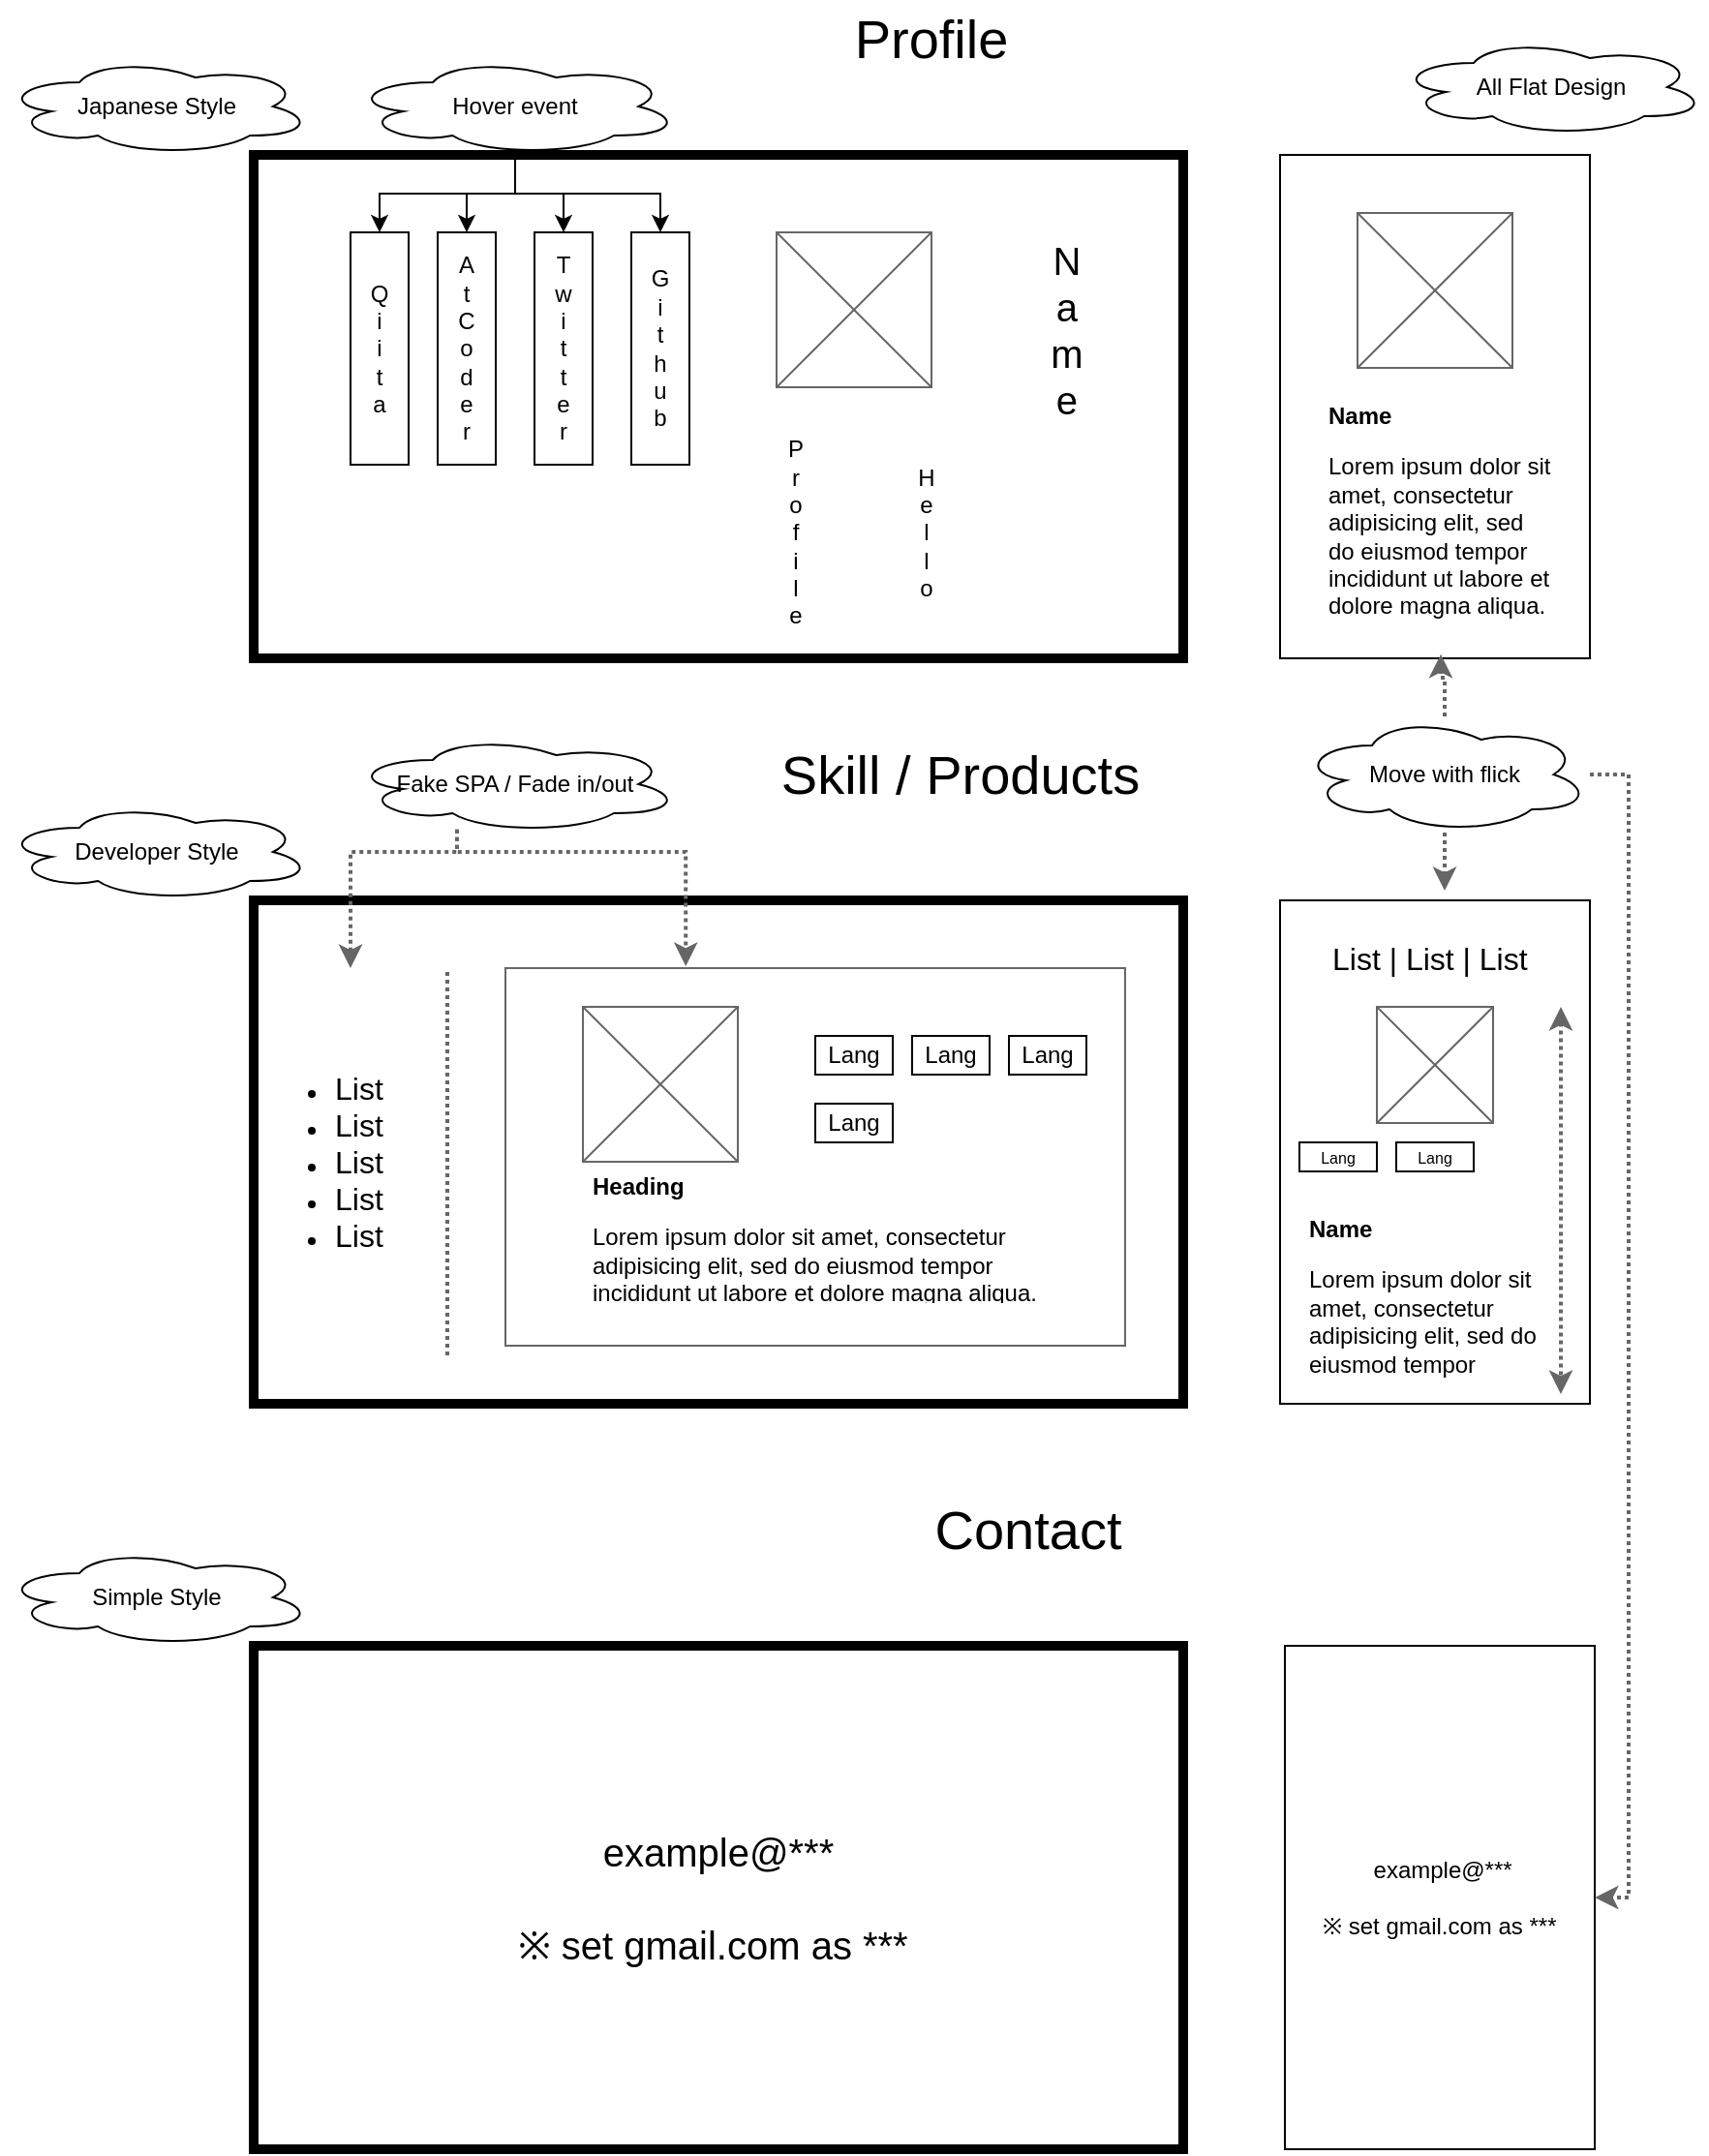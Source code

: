 <mxfile version="12.8.0" type="github">
  <diagram id="wi5P3lbnyXnD6WubuVir" name="Page-1">
    <mxGraphModel dx="1705" dy="613" grid="1" gridSize="10" guides="1" tooltips="1" connect="1" arrows="1" fold="1" page="1" pageScale="1" pageWidth="827" pageHeight="1169" math="0" shadow="0">
      <root>
        <mxCell id="0" />
        <mxCell id="1" parent="0" />
        <mxCell id="LEy-P6qLyVhZtP79ntJR-2" value="" style="verticalLabelPosition=bottom;verticalAlign=top;html=1;shape=mxgraph.basic.rect;fillColor2=none;strokeWidth=5;size=20;indent=5;fillColor=none;" parent="1" vertex="1">
          <mxGeometry x="80" y="100" width="480" height="260" as="geometry" />
        </mxCell>
        <mxCell id="LEy-P6qLyVhZtP79ntJR-3" value="Profile" style="text;html=1;strokeColor=none;fillColor=none;align=center;verticalAlign=middle;whiteSpace=wrap;rounded=0;fontSize=28;" parent="1" vertex="1">
          <mxGeometry x="380" y="20" width="100" height="40" as="geometry" />
        </mxCell>
        <mxCell id="LEy-P6qLyVhZtP79ntJR-6" value="" style="verticalLabelPosition=bottom;verticalAlign=top;html=1;shape=mxgraph.basic.rect;fillColor2=none;strokeWidth=1;size=20;indent=5;fillColor=none;" parent="1" vertex="1">
          <mxGeometry x="610" y="100" width="160" height="260" as="geometry" />
        </mxCell>
        <mxCell id="LEy-P6qLyVhZtP79ntJR-11" value="" style="group" parent="1" vertex="1" connectable="0">
          <mxGeometry x="650" y="130" width="80" height="80" as="geometry" />
        </mxCell>
        <mxCell id="LEy-P6qLyVhZtP79ntJR-10" value="" style="group;strokeColor=#666666;" parent="LEy-P6qLyVhZtP79ntJR-11" vertex="1" connectable="0">
          <mxGeometry width="80" height="80" as="geometry" />
        </mxCell>
        <mxCell id="LEy-P6qLyVhZtP79ntJR-7" value="" style="whiteSpace=wrap;html=1;aspect=fixed;fillColor=none;fontSize=28;strokeColor=#666666;" parent="LEy-P6qLyVhZtP79ntJR-10" vertex="1">
          <mxGeometry width="80" height="80" as="geometry" />
        </mxCell>
        <mxCell id="LEy-P6qLyVhZtP79ntJR-8" value="" style="endArrow=none;html=1;fontSize=28;entryX=1;entryY=0;entryDx=0;entryDy=0;exitX=0;exitY=1;exitDx=0;exitDy=0;strokeColor=#666666;" parent="LEy-P6qLyVhZtP79ntJR-10" source="LEy-P6qLyVhZtP79ntJR-7" target="LEy-P6qLyVhZtP79ntJR-7" edge="1">
          <mxGeometry width="50" height="50" relative="1" as="geometry">
            <mxPoint x="290" y="310" as="sourcePoint" />
            <mxPoint x="340" y="260" as="targetPoint" />
          </mxGeometry>
        </mxCell>
        <mxCell id="LEy-P6qLyVhZtP79ntJR-9" value="" style="endArrow=none;html=1;fontSize=28;entryX=0;entryY=0;entryDx=0;entryDy=0;strokeColor=#666666;" parent="LEy-P6qLyVhZtP79ntJR-10" target="LEy-P6qLyVhZtP79ntJR-7" edge="1">
          <mxGeometry width="50" height="50" relative="1" as="geometry">
            <mxPoint x="80" y="80" as="sourcePoint" />
            <mxPoint x="340" y="260" as="targetPoint" />
          </mxGeometry>
        </mxCell>
        <mxCell id="LEy-P6qLyVhZtP79ntJR-13" value="&lt;h1 style=&quot;font-size: 12px&quot;&gt;Name&lt;/h1&gt;&lt;p style=&quot;font-size: 12px&quot;&gt;Lorem ipsum dolor sit amet, consectetur adipisicing elit, sed do eiusmod tempor incididunt ut labore et dolore magna aliqua.&lt;/p&gt;" style="text;html=1;strokeColor=none;fillColor=none;spacing=5;spacingTop=-20;whiteSpace=wrap;overflow=hidden;rounded=0;fontSize=12;" parent="1" vertex="1">
          <mxGeometry x="630" y="230" width="125" height="110" as="geometry" />
        </mxCell>
        <mxCell id="LEy-P6qLyVhZtP79ntJR-15" value="Skill / Products" style="text;html=1;strokeColor=none;fillColor=none;align=center;verticalAlign=middle;whiteSpace=wrap;rounded=0;fontSize=28;" parent="1" vertex="1">
          <mxGeometry x="350" y="400" width="190" height="40" as="geometry" />
        </mxCell>
        <mxCell id="LEy-P6qLyVhZtP79ntJR-16" value="Contact" style="text;html=1;strokeColor=none;fillColor=none;align=center;verticalAlign=middle;whiteSpace=wrap;rounded=0;fontSize=28;" parent="1" vertex="1">
          <mxGeometry x="430" y="790" width="100" height="40" as="geometry" />
        </mxCell>
        <mxCell id="LEy-P6qLyVhZtP79ntJR-17" value="" style="verticalLabelPosition=bottom;verticalAlign=top;html=1;shape=mxgraph.basic.rect;fillColor2=none;strokeWidth=5;size=20;indent=5;fillColor=none;" parent="1" vertex="1">
          <mxGeometry x="80" y="485" width="480" height="260" as="geometry" />
        </mxCell>
        <mxCell id="LEy-P6qLyVhZtP79ntJR-18" value="" style="verticalLabelPosition=bottom;verticalAlign=top;html=1;shape=mxgraph.basic.rect;fillColor2=none;strokeWidth=5;size=20;indent=5;fillColor=none;" parent="1" vertex="1">
          <mxGeometry x="80" y="870" width="480" height="260" as="geometry" />
        </mxCell>
        <mxCell id="LEy-P6qLyVhZtP79ntJR-19" value="" style="verticalLabelPosition=bottom;verticalAlign=top;html=1;shape=mxgraph.basic.rect;fillColor2=none;strokeWidth=1;size=20;indent=5;fillColor=none;" parent="1" vertex="1">
          <mxGeometry x="610" y="485" width="160" height="260" as="geometry" />
        </mxCell>
        <mxCell id="LEy-P6qLyVhZtP79ntJR-20" value="" style="verticalLabelPosition=bottom;verticalAlign=top;html=1;shape=mxgraph.basic.rect;fillColor2=none;strokeWidth=1;size=20;indent=5;fillColor=none;" parent="1" vertex="1">
          <mxGeometry x="612.5" y="870" width="160" height="260" as="geometry" />
        </mxCell>
        <mxCell id="LEy-P6qLyVhZtP79ntJR-21" value="&lt;span style=&quot;font-size: 16px&quot;&gt;List | List | List&lt;/span&gt;" style="text;html=1;strokeColor=none;fillColor=none;align=left;verticalAlign=middle;whiteSpace=wrap;rounded=0;fontSize=12;" parent="1" vertex="1">
          <mxGeometry x="635" y="500" width="110" height="30" as="geometry" />
        </mxCell>
        <mxCell id="LEy-P6qLyVhZtP79ntJR-23" value="&lt;div style=&quot;text-align: center&quot;&gt;example@***&lt;/div&gt;&lt;font style=&quot;font-size: 12px&quot;&gt;&lt;br&gt;※ set gmail.com as ***&amp;nbsp;&lt;/font&gt;" style="text;html=1;strokeColor=none;fillColor=none;align=left;verticalAlign=middle;whiteSpace=wrap;rounded=0;fontSize=12;" parent="1" vertex="1">
          <mxGeometry x="630" y="930" width="130" height="140" as="geometry" />
        </mxCell>
        <mxCell id="LEy-P6qLyVhZtP79ntJR-24" value="&lt;ul&gt;&lt;li&gt;&lt;font style=&quot;font-size: 16px&quot;&gt;List&lt;/font&gt;&lt;/li&gt;&lt;li&gt;&lt;font style=&quot;font-size: 16px&quot;&gt;List&lt;/font&gt;&lt;/li&gt;&lt;li&gt;&lt;font style=&quot;font-size: 16px&quot;&gt;List&lt;/font&gt;&lt;/li&gt;&lt;li&gt;&lt;font style=&quot;font-size: 16px&quot;&gt;List&lt;/font&gt;&lt;/li&gt;&lt;li&gt;&lt;font style=&quot;font-size: 16px&quot;&gt;List&lt;/font&gt;&lt;/li&gt;&lt;/ul&gt;" style="text;html=1;strokeColor=none;fillColor=none;align=left;verticalAlign=middle;rounded=0;fontSize=12;whiteSpace=wrap;" parent="1" vertex="1">
          <mxGeometry x="80" y="520" width="100" height="200" as="geometry" />
        </mxCell>
        <mxCell id="LEy-P6qLyVhZtP79ntJR-26" value="" style="endArrow=none;dashed=1;html=1;strokeColor=#666666;fontSize=12;exitX=1;exitY=1;exitDx=0;exitDy=0;strokeWidth=2;dashPattern=1 1;entryX=1;entryY=0;entryDx=0;entryDy=0;" parent="1" source="LEy-P6qLyVhZtP79ntJR-24" target="LEy-P6qLyVhZtP79ntJR-24" edge="1">
          <mxGeometry width="50" height="50" relative="1" as="geometry">
            <mxPoint x="380" y="570" as="sourcePoint" />
            <mxPoint x="180" y="530" as="targetPoint" />
          </mxGeometry>
        </mxCell>
        <mxCell id="LEy-P6qLyVhZtP79ntJR-41" value="" style="edgeStyle=orthogonalEdgeStyle;rounded=0;orthogonalLoop=1;jettySize=auto;html=1;dashed=1;dashPattern=1 1;strokeColor=#666666;strokeWidth=2;fontSize=12;entryX=0.291;entryY=-0.005;entryDx=0;entryDy=0;entryPerimeter=0;" parent="1" source="LEy-P6qLyVhZtP79ntJR-39" target="LEy-P6qLyVhZtP79ntJR-27" edge="1">
          <mxGeometry relative="1" as="geometry">
            <Array as="points">
              <mxPoint x="185" y="460" />
              <mxPoint x="303" y="460" />
            </Array>
          </mxGeometry>
        </mxCell>
        <mxCell id="LEy-P6qLyVhZtP79ntJR-42" style="edgeStyle=orthogonalEdgeStyle;rounded=0;orthogonalLoop=1;jettySize=auto;html=1;dashed=1;dashPattern=1 1;strokeColor=#666666;strokeWidth=2;fontSize=12;" parent="1" source="LEy-P6qLyVhZtP79ntJR-39" target="LEy-P6qLyVhZtP79ntJR-24" edge="1">
          <mxGeometry relative="1" as="geometry">
            <Array as="points">
              <mxPoint x="185" y="460" />
              <mxPoint x="130" y="460" />
            </Array>
          </mxGeometry>
        </mxCell>
        <mxCell id="LEy-P6qLyVhZtP79ntJR-39" value="Fake SPA / Fade in/out" style="ellipse;shape=cloud;whiteSpace=wrap;html=1;strokeColor=#000000;fillColor=none;fontSize=12;" parent="1" vertex="1">
          <mxGeometry x="130" y="400" width="170" height="50" as="geometry" />
        </mxCell>
        <mxCell id="LEy-P6qLyVhZtP79ntJR-40" value="" style="group" parent="1" vertex="1" connectable="0">
          <mxGeometry x="210" y="520" width="320" height="195" as="geometry" />
        </mxCell>
        <mxCell id="LEy-P6qLyVhZtP79ntJR-27" value="" style="rounded=0;whiteSpace=wrap;html=1;strokeColor=#666666;fillColor=none;fontSize=12;" parent="LEy-P6qLyVhZtP79ntJR-40" vertex="1">
          <mxGeometry width="320" height="195" as="geometry" />
        </mxCell>
        <mxCell id="LEy-P6qLyVhZtP79ntJR-28" value="" style="group" parent="LEy-P6qLyVhZtP79ntJR-40" vertex="1" connectable="0">
          <mxGeometry x="40" y="20" width="80" height="80" as="geometry" />
        </mxCell>
        <mxCell id="LEy-P6qLyVhZtP79ntJR-29" value="" style="group;strokeColor=#666666;" parent="LEy-P6qLyVhZtP79ntJR-28" vertex="1" connectable="0">
          <mxGeometry width="80" height="80" as="geometry" />
        </mxCell>
        <mxCell id="LEy-P6qLyVhZtP79ntJR-30" value="" style="whiteSpace=wrap;html=1;aspect=fixed;fillColor=none;fontSize=28;strokeColor=#666666;" parent="LEy-P6qLyVhZtP79ntJR-29" vertex="1">
          <mxGeometry width="80" height="80" as="geometry" />
        </mxCell>
        <mxCell id="LEy-P6qLyVhZtP79ntJR-31" value="" style="endArrow=none;html=1;fontSize=28;entryX=1;entryY=0;entryDx=0;entryDy=0;exitX=0;exitY=1;exitDx=0;exitDy=0;strokeColor=#666666;" parent="LEy-P6qLyVhZtP79ntJR-29" source="LEy-P6qLyVhZtP79ntJR-30" target="LEy-P6qLyVhZtP79ntJR-30" edge="1">
          <mxGeometry width="50" height="50" relative="1" as="geometry">
            <mxPoint x="290" y="310" as="sourcePoint" />
            <mxPoint x="340" y="260" as="targetPoint" />
          </mxGeometry>
        </mxCell>
        <mxCell id="LEy-P6qLyVhZtP79ntJR-32" value="" style="endArrow=none;html=1;fontSize=28;entryX=0;entryY=0;entryDx=0;entryDy=0;strokeColor=#666666;" parent="LEy-P6qLyVhZtP79ntJR-29" target="LEy-P6qLyVhZtP79ntJR-30" edge="1">
          <mxGeometry width="50" height="50" relative="1" as="geometry">
            <mxPoint x="80" y="80" as="sourcePoint" />
            <mxPoint x="340" y="260" as="targetPoint" />
          </mxGeometry>
        </mxCell>
        <mxCell id="LEy-P6qLyVhZtP79ntJR-34" value="&lt;h1 style=&quot;font-size: 12px;&quot;&gt;Heading&lt;/h1&gt;&lt;p style=&quot;font-size: 12px;&quot;&gt;Lorem ipsum dolor sit amet, consectetur adipisicing elit, sed do eiusmod tempor incididunt ut labore et dolore magna aliqua.&lt;/p&gt;" style="text;html=1;strokeColor=none;fillColor=none;spacing=5;spacingTop=-20;whiteSpace=wrap;overflow=hidden;rounded=0;fontSize=12;" parent="LEy-P6qLyVhZtP79ntJR-40" vertex="1">
          <mxGeometry x="40" y="107.5" width="240" height="65" as="geometry" />
        </mxCell>
        <mxCell id="LEy-P6qLyVhZtP79ntJR-35" value="Lang" style="text;html=1;strokeColor=#000000;fillColor=none;align=center;verticalAlign=middle;whiteSpace=wrap;rounded=0;fontSize=12;" parent="LEy-P6qLyVhZtP79ntJR-40" vertex="1">
          <mxGeometry x="160" y="35" width="40" height="20" as="geometry" />
        </mxCell>
        <mxCell id="LEy-P6qLyVhZtP79ntJR-36" value="Lang" style="text;html=1;strokeColor=#000000;fillColor=none;align=center;verticalAlign=middle;whiteSpace=wrap;rounded=0;fontSize=12;" parent="LEy-P6qLyVhZtP79ntJR-40" vertex="1">
          <mxGeometry x="210" y="35" width="40" height="20" as="geometry" />
        </mxCell>
        <mxCell id="LEy-P6qLyVhZtP79ntJR-37" value="Lang" style="text;html=1;strokeColor=#000000;fillColor=none;align=center;verticalAlign=middle;whiteSpace=wrap;rounded=0;fontSize=12;" parent="LEy-P6qLyVhZtP79ntJR-40" vertex="1">
          <mxGeometry x="260" y="35" width="40" height="20" as="geometry" />
        </mxCell>
        <mxCell id="LEy-P6qLyVhZtP79ntJR-38" value="Lang" style="text;html=1;strokeColor=#000000;fillColor=none;align=center;verticalAlign=middle;whiteSpace=wrap;rounded=0;fontSize=12;" parent="LEy-P6qLyVhZtP79ntJR-40" vertex="1">
          <mxGeometry x="160" y="70" width="40" height="20" as="geometry" />
        </mxCell>
        <mxCell id="LEy-P6qLyVhZtP79ntJR-43" value="&lt;div style=&quot;font-size: 20px;&quot;&gt;example@***&lt;/div&gt;&lt;font style=&quot;font-size: 20px;&quot;&gt;&lt;br style=&quot;font-size: 20px;&quot;&gt;※ set gmail.com as ***&amp;nbsp;&lt;/font&gt;" style="text;html=1;strokeColor=none;fillColor=none;align=center;verticalAlign=middle;whiteSpace=wrap;rounded=0;fontSize=20;" parent="1" vertex="1">
          <mxGeometry x="160" y="950" width="320" height="100" as="geometry" />
        </mxCell>
        <mxCell id="LEy-P6qLyVhZtP79ntJR-44" value="N&lt;br&gt;a&lt;br&gt;m&lt;br&gt;e" style="text;html=1;strokeColor=none;fillColor=none;align=center;verticalAlign=middle;whiteSpace=wrap;rounded=0;fontSize=20;" parent="1" vertex="1">
          <mxGeometry x="480" y="140" width="40" height="100" as="geometry" />
        </mxCell>
        <mxCell id="LEy-P6qLyVhZtP79ntJR-65" value="G&lt;br style=&quot;font-size: 12px;&quot;&gt;i&lt;br style=&quot;font-size: 12px;&quot;&gt;t&lt;br style=&quot;font-size: 12px;&quot;&gt;h&lt;br style=&quot;font-size: 12px;&quot;&gt;u&lt;br style=&quot;font-size: 12px;&quot;&gt;b" style="rounded=0;whiteSpace=wrap;html=1;strokeColor=#000000;fillColor=none;fontSize=12;align=center;" parent="1" vertex="1">
          <mxGeometry x="275" y="140" width="30" height="120" as="geometry" />
        </mxCell>
        <mxCell id="LEy-P6qLyVhZtP79ntJR-66" value="T&lt;br style=&quot;font-size: 12px;&quot;&gt;w&lt;br style=&quot;font-size: 12px;&quot;&gt;i&lt;br style=&quot;font-size: 12px;&quot;&gt;t&lt;br style=&quot;font-size: 12px;&quot;&gt;t&lt;br style=&quot;font-size: 12px;&quot;&gt;e&lt;br style=&quot;font-size: 12px;&quot;&gt;r" style="rounded=0;whiteSpace=wrap;html=1;strokeColor=#000000;fillColor=none;fontSize=12;align=center;" parent="1" vertex="1">
          <mxGeometry x="225" y="140" width="30" height="120" as="geometry" />
        </mxCell>
        <mxCell id="LEy-P6qLyVhZtP79ntJR-67" value="A&lt;br&gt;t&lt;br&gt;C&lt;br&gt;o&lt;br&gt;d&lt;br&gt;e&lt;br&gt;r" style="rounded=0;whiteSpace=wrap;html=1;strokeColor=#000000;fillColor=none;fontSize=12;align=center;" parent="1" vertex="1">
          <mxGeometry x="175" y="140" width="30" height="120" as="geometry" />
        </mxCell>
        <mxCell id="LEy-P6qLyVhZtP79ntJR-68" value="Q&lt;br&gt;i&lt;br&gt;i&lt;br&gt;t&lt;br&gt;a" style="rounded=0;whiteSpace=wrap;html=1;strokeColor=#000000;fillColor=none;fontSize=12;align=center;" parent="1" vertex="1">
          <mxGeometry x="130" y="140" width="30" height="120" as="geometry" />
        </mxCell>
        <mxCell id="LEy-P6qLyVhZtP79ntJR-71" value="H&lt;br&gt;e&lt;br&gt;l&lt;br&gt;l&lt;br&gt;o" style="text;html=1;strokeColor=none;fillColor=none;align=center;verticalAlign=middle;whiteSpace=wrap;rounded=0;fontSize=12;" parent="1" vertex="1">
          <mxGeometry x="416" y="240" width="23" height="110" as="geometry" />
        </mxCell>
        <mxCell id="LEy-P6qLyVhZtP79ntJR-72" value="P&lt;br&gt;r&lt;br&gt;o&lt;br&gt;f&lt;br&gt;i&lt;br&gt;l&lt;br&gt;e" style="text;html=1;strokeColor=none;fillColor=none;align=center;verticalAlign=middle;whiteSpace=wrap;rounded=0;fontSize=12;" parent="1" vertex="1">
          <mxGeometry x="330" y="240" width="60" height="110" as="geometry" />
        </mxCell>
        <mxCell id="LEy-P6qLyVhZtP79ntJR-75" value="" style="group" parent="1" vertex="1" connectable="0">
          <mxGeometry x="350" y="140" width="80" height="80" as="geometry" />
        </mxCell>
        <mxCell id="LEy-P6qLyVhZtP79ntJR-76" value="" style="group;strokeColor=#666666;" parent="LEy-P6qLyVhZtP79ntJR-75" vertex="1" connectable="0">
          <mxGeometry width="80" height="80" as="geometry" />
        </mxCell>
        <mxCell id="LEy-P6qLyVhZtP79ntJR-77" value="" style="whiteSpace=wrap;html=1;aspect=fixed;fillColor=none;fontSize=28;strokeColor=#666666;" parent="LEy-P6qLyVhZtP79ntJR-76" vertex="1">
          <mxGeometry width="80" height="80" as="geometry" />
        </mxCell>
        <mxCell id="LEy-P6qLyVhZtP79ntJR-78" value="" style="endArrow=none;html=1;fontSize=28;entryX=1;entryY=0;entryDx=0;entryDy=0;exitX=0;exitY=1;exitDx=0;exitDy=0;strokeColor=#666666;" parent="LEy-P6qLyVhZtP79ntJR-76" source="LEy-P6qLyVhZtP79ntJR-77" target="LEy-P6qLyVhZtP79ntJR-77" edge="1">
          <mxGeometry width="50" height="50" relative="1" as="geometry">
            <mxPoint x="290" y="310" as="sourcePoint" />
            <mxPoint x="340" y="260" as="targetPoint" />
          </mxGeometry>
        </mxCell>
        <mxCell id="LEy-P6qLyVhZtP79ntJR-79" value="" style="endArrow=none;html=1;fontSize=28;entryX=0;entryY=0;entryDx=0;entryDy=0;strokeColor=#666666;" parent="LEy-P6qLyVhZtP79ntJR-76" target="LEy-P6qLyVhZtP79ntJR-77" edge="1">
          <mxGeometry width="50" height="50" relative="1" as="geometry">
            <mxPoint x="80" y="80" as="sourcePoint" />
            <mxPoint x="340" y="260" as="targetPoint" />
          </mxGeometry>
        </mxCell>
        <mxCell id="LEy-P6qLyVhZtP79ntJR-81" style="edgeStyle=orthogonalEdgeStyle;rounded=0;orthogonalLoop=1;jettySize=auto;html=1;entryX=0.519;entryY=0.992;entryDx=0;entryDy=0;entryPerimeter=0;dashed=1;dashPattern=1 1;strokeColor=#666666;strokeWidth=2;fontSize=12;" parent="1" source="LEy-P6qLyVhZtP79ntJR-80" target="LEy-P6qLyVhZtP79ntJR-6" edge="1">
          <mxGeometry relative="1" as="geometry" />
        </mxCell>
        <mxCell id="LEy-P6qLyVhZtP79ntJR-82" style="edgeStyle=orthogonalEdgeStyle;rounded=0;orthogonalLoop=1;jettySize=auto;html=1;dashed=1;dashPattern=1 1;strokeColor=#666666;strokeWidth=2;fontSize=12;" parent="1" source="LEy-P6qLyVhZtP79ntJR-80" edge="1">
          <mxGeometry relative="1" as="geometry">
            <mxPoint x="695" y="480" as="targetPoint" />
          </mxGeometry>
        </mxCell>
        <mxCell id="LEy-P6qLyVhZtP79ntJR-83" style="edgeStyle=orthogonalEdgeStyle;rounded=0;orthogonalLoop=1;jettySize=auto;html=1;dashed=1;dashPattern=1 1;strokeColor=#666666;strokeWidth=2;fontSize=12;" parent="1" source="LEy-P6qLyVhZtP79ntJR-80" target="LEy-P6qLyVhZtP79ntJR-20" edge="1">
          <mxGeometry relative="1" as="geometry">
            <Array as="points">
              <mxPoint x="790" y="420" />
              <mxPoint x="790" y="1000" />
            </Array>
          </mxGeometry>
        </mxCell>
        <mxCell id="LEy-P6qLyVhZtP79ntJR-80" value="Move with flick" style="ellipse;shape=cloud;whiteSpace=wrap;html=1;strokeColor=#000000;fillColor=none;fontSize=12;align=center;" parent="1" vertex="1">
          <mxGeometry x="620" y="390" width="150" height="60" as="geometry" />
        </mxCell>
        <mxCell id="LEy-P6qLyVhZtP79ntJR-103" value="" style="group" parent="1" vertex="1" connectable="0">
          <mxGeometry x="660" y="540" width="60" height="60" as="geometry" />
        </mxCell>
        <mxCell id="LEy-P6qLyVhZtP79ntJR-104" value="" style="group;strokeColor=#666666;" parent="LEy-P6qLyVhZtP79ntJR-103" vertex="1" connectable="0">
          <mxGeometry width="60" height="60" as="geometry" />
        </mxCell>
        <mxCell id="LEy-P6qLyVhZtP79ntJR-105" value="" style="whiteSpace=wrap;html=1;aspect=fixed;fillColor=none;fontSize=28;strokeColor=#666666;" parent="LEy-P6qLyVhZtP79ntJR-104" vertex="1">
          <mxGeometry width="60" height="60" as="geometry" />
        </mxCell>
        <mxCell id="LEy-P6qLyVhZtP79ntJR-106" value="" style="endArrow=none;html=1;fontSize=28;entryX=1;entryY=0;entryDx=0;entryDy=0;exitX=0;exitY=1;exitDx=0;exitDy=0;strokeColor=#666666;" parent="LEy-P6qLyVhZtP79ntJR-104" source="LEy-P6qLyVhZtP79ntJR-105" target="LEy-P6qLyVhZtP79ntJR-105" edge="1">
          <mxGeometry width="50" height="50" relative="1" as="geometry">
            <mxPoint x="217.5" y="232.5" as="sourcePoint" />
            <mxPoint x="255" y="195" as="targetPoint" />
          </mxGeometry>
        </mxCell>
        <mxCell id="LEy-P6qLyVhZtP79ntJR-107" value="" style="endArrow=none;html=1;fontSize=28;entryX=0;entryY=0;entryDx=0;entryDy=0;strokeColor=#666666;" parent="LEy-P6qLyVhZtP79ntJR-104" target="LEy-P6qLyVhZtP79ntJR-105" edge="1">
          <mxGeometry width="50" height="50" relative="1" as="geometry">
            <mxPoint x="60" y="60" as="sourcePoint" />
            <mxPoint x="255" y="195" as="targetPoint" />
          </mxGeometry>
        </mxCell>
        <mxCell id="LEy-P6qLyVhZtP79ntJR-109" value="&lt;h1 style=&quot;font-size: 12px&quot;&gt;Name&lt;/h1&gt;&lt;h1 style=&quot;font-size: 12px&quot;&gt;&lt;p style=&quot;font-weight: 400&quot;&gt;Lorem ipsum dolor sit amet, consectetur adipisicing elit, sed do eiusmod tempor&amp;nbsp;&lt;/p&gt;&lt;/h1&gt;" style="text;html=1;strokeColor=none;fillColor=none;spacing=5;spacingTop=-20;whiteSpace=wrap;overflow=hidden;rounded=0;fontSize=12;" parent="1" vertex="1">
          <mxGeometry x="620" y="650" width="140" height="90" as="geometry" />
        </mxCell>
        <mxCell id="LEy-P6qLyVhZtP79ntJR-110" value="Lang" style="text;html=1;strokeColor=#000000;fillColor=none;align=center;verticalAlign=middle;whiteSpace=wrap;rounded=0;fontSize=8;" parent="1" vertex="1">
          <mxGeometry x="620" y="610" width="40" height="15" as="geometry" />
        </mxCell>
        <mxCell id="LEy-P6qLyVhZtP79ntJR-111" value="Lang" style="text;html=1;strokeColor=#000000;fillColor=none;align=center;verticalAlign=middle;whiteSpace=wrap;rounded=0;fontSize=8;" parent="1" vertex="1">
          <mxGeometry x="670" y="610" width="40" height="15" as="geometry" />
        </mxCell>
        <mxCell id="LEy-P6qLyVhZtP79ntJR-112" value="" style="endArrow=classic;startArrow=classic;html=1;dashed=1;dashPattern=1 1;strokeColor=#666666;strokeWidth=2;fontSize=8;" parent="1" edge="1">
          <mxGeometry width="50" height="50" relative="1" as="geometry">
            <mxPoint x="755" y="540" as="sourcePoint" />
            <mxPoint x="755" y="740" as="targetPoint" />
          </mxGeometry>
        </mxCell>
        <mxCell id="LEy-P6qLyVhZtP79ntJR-113" value="Japanese Style" style="ellipse;shape=cloud;whiteSpace=wrap;html=1;strokeColor=#000000;fillColor=none;fontSize=12;" parent="1" vertex="1">
          <mxGeometry x="-50" y="50" width="160" height="50" as="geometry" />
        </mxCell>
        <mxCell id="LEy-P6qLyVhZtP79ntJR-114" value="Developer Style" style="ellipse;shape=cloud;whiteSpace=wrap;html=1;strokeColor=#000000;fillColor=none;fontSize=12;" parent="1" vertex="1">
          <mxGeometry x="-50" y="435" width="160" height="50" as="geometry" />
        </mxCell>
        <mxCell id="LEy-P6qLyVhZtP79ntJR-116" value="Simple Style" style="ellipse;shape=cloud;whiteSpace=wrap;html=1;strokeColor=#000000;fillColor=none;fontSize=12;" parent="1" vertex="1">
          <mxGeometry x="-50" y="820" width="160" height="50" as="geometry" />
        </mxCell>
        <mxCell id="LEy-P6qLyVhZtP79ntJR-117" value="All Flat Design" style="ellipse;shape=cloud;whiteSpace=wrap;html=1;strokeColor=#000000;fillColor=none;fontSize=12;" parent="1" vertex="1">
          <mxGeometry x="670" y="40" width="160" height="50" as="geometry" />
        </mxCell>
        <mxCell id="vuslMXXadU91XTuXvvas-2" style="edgeStyle=orthogonalEdgeStyle;rounded=0;orthogonalLoop=1;jettySize=auto;html=1;" edge="1" parent="1" source="vuslMXXadU91XTuXvvas-1" target="LEy-P6qLyVhZtP79ntJR-65">
          <mxGeometry relative="1" as="geometry" />
        </mxCell>
        <mxCell id="vuslMXXadU91XTuXvvas-3" style="edgeStyle=orthogonalEdgeStyle;rounded=0;orthogonalLoop=1;jettySize=auto;html=1;entryX=0.5;entryY=0;entryDx=0;entryDy=0;" edge="1" parent="1" source="vuslMXXadU91XTuXvvas-1" target="LEy-P6qLyVhZtP79ntJR-66">
          <mxGeometry relative="1" as="geometry" />
        </mxCell>
        <mxCell id="vuslMXXadU91XTuXvvas-4" style="edgeStyle=orthogonalEdgeStyle;rounded=0;orthogonalLoop=1;jettySize=auto;html=1;" edge="1" parent="1" source="vuslMXXadU91XTuXvvas-1" target="LEy-P6qLyVhZtP79ntJR-67">
          <mxGeometry relative="1" as="geometry" />
        </mxCell>
        <mxCell id="vuslMXXadU91XTuXvvas-5" style="edgeStyle=orthogonalEdgeStyle;rounded=0;orthogonalLoop=1;jettySize=auto;html=1;" edge="1" parent="1" source="vuslMXXadU91XTuXvvas-1" target="LEy-P6qLyVhZtP79ntJR-68">
          <mxGeometry relative="1" as="geometry" />
        </mxCell>
        <mxCell id="vuslMXXadU91XTuXvvas-1" value="Hover event" style="ellipse;shape=cloud;whiteSpace=wrap;html=1;strokeColor=#000000;fillColor=none;fontSize=12;" vertex="1" parent="1">
          <mxGeometry x="130" y="50" width="170" height="50" as="geometry" />
        </mxCell>
      </root>
    </mxGraphModel>
  </diagram>
</mxfile>

